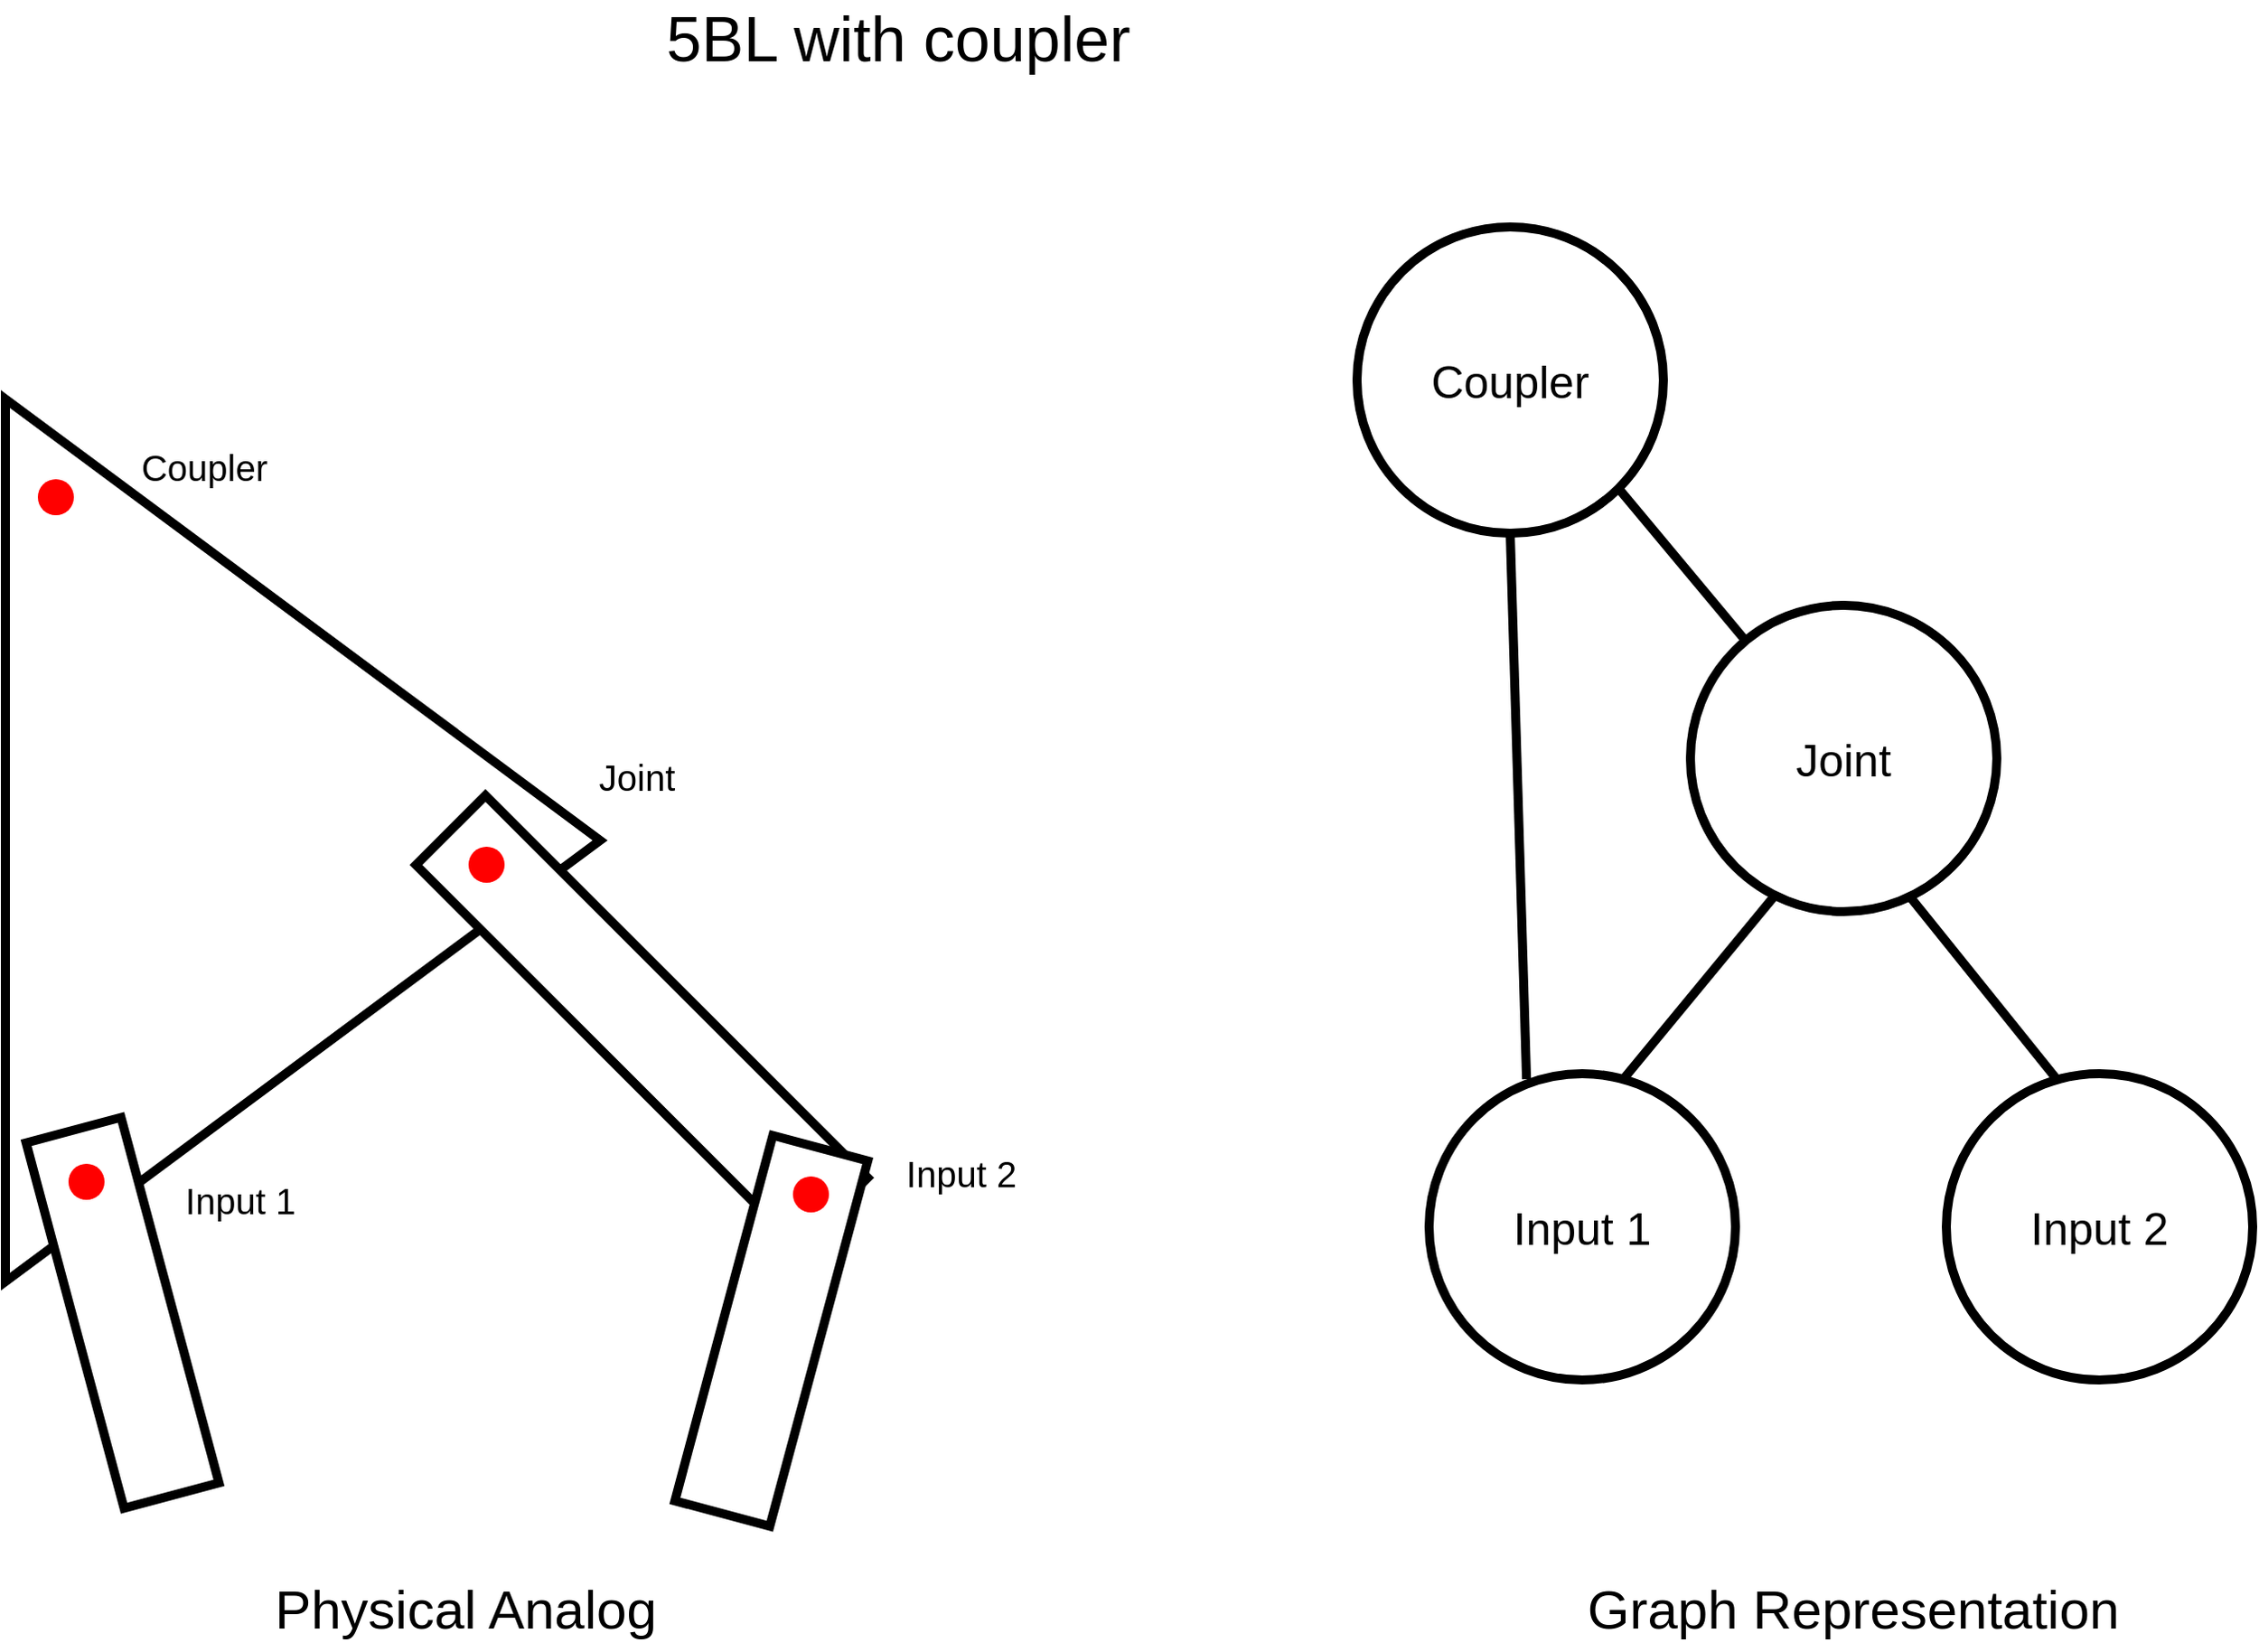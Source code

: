 <mxfile version="16.5.3" type="device"><diagram id="_Fm1dSiAEdp7KqEdWjvl" name="Page-1"><mxGraphModel dx="2523" dy="896" grid="1" gridSize="10" guides="1" tooltips="1" connect="1" arrows="1" fold="1" page="1" pageScale="1" pageWidth="850" pageHeight="1100" math="0" shadow="0"><root><mxCell id="0"/><mxCell id="1" parent="0"/><mxCell id="migQWLlwbbS-f3-GcVuZ-1" value="&lt;span style=&quot;font-size: 25px&quot;&gt;Joint&lt;/span&gt;" style="ellipse;whiteSpace=wrap;html=1;aspect=fixed;strokeWidth=5;" parent="1" vertex="1"><mxGeometry x="475" y="470" width="170" height="170" as="geometry"/></mxCell><mxCell id="migQWLlwbbS-f3-GcVuZ-3" value="&lt;font style=&quot;font-size: 25px&quot;&gt;Input 1&lt;/font&gt;" style="ellipse;whiteSpace=wrap;html=1;aspect=fixed;strokeWidth=5;" parent="1" vertex="1"><mxGeometry x="330" y="730" width="170" height="170" as="geometry"/></mxCell><mxCell id="migQWLlwbbS-f3-GcVuZ-4" value="&lt;font style=&quot;font-size: 25px&quot;&gt;Input 2&lt;/font&gt;" style="ellipse;whiteSpace=wrap;html=1;aspect=fixed;strokeWidth=5;" parent="1" vertex="1"><mxGeometry x="617" y="730" width="170" height="170" as="geometry"/></mxCell><mxCell id="migQWLlwbbS-f3-GcVuZ-5" value="" style="endArrow=none;html=1;rounded=0;fontSize=25;strokeWidth=5;exitX=0.629;exitY=0.024;exitDx=0;exitDy=0;exitPerimeter=0;entryX=0.271;entryY=0.953;entryDx=0;entryDy=0;entryPerimeter=0;" parent="1" source="migQWLlwbbS-f3-GcVuZ-3" target="migQWLlwbbS-f3-GcVuZ-1" edge="1"><mxGeometry width="50" height="50" relative="1" as="geometry"><mxPoint x="439" y="690" as="sourcePoint"/><mxPoint x="509" y="660" as="targetPoint"/></mxGeometry></mxCell><mxCell id="migQWLlwbbS-f3-GcVuZ-6" value="" style="endArrow=none;html=1;rounded=0;fontSize=25;strokeWidth=5;exitX=0.365;exitY=0.024;exitDx=0;exitDy=0;exitPerimeter=0;entryX=0.718;entryY=0.953;entryDx=0;entryDy=0;entryPerimeter=0;" parent="1" source="migQWLlwbbS-f3-GcVuZ-4" target="migQWLlwbbS-f3-GcVuZ-1" edge="1"><mxGeometry width="50" height="50" relative="1" as="geometry"><mxPoint x="679" y="700" as="sourcePoint"/><mxPoint x="619" y="680" as="targetPoint"/></mxGeometry></mxCell><mxCell id="migQWLlwbbS-f3-GcVuZ-7" value="&lt;font style=&quot;font-size: 25px&quot;&gt;Coupler&lt;/font&gt;" style="ellipse;whiteSpace=wrap;html=1;aspect=fixed;strokeWidth=5;" parent="1" vertex="1"><mxGeometry x="290" y="260" width="170" height="170" as="geometry"/></mxCell><mxCell id="migQWLlwbbS-f3-GcVuZ-8" value="" style="endArrow=none;html=1;rounded=0;fontSize=25;strokeWidth=5;exitX=0.318;exitY=0.018;exitDx=0;exitDy=0;exitPerimeter=0;entryX=0.5;entryY=1;entryDx=0;entryDy=0;" parent="1" source="migQWLlwbbS-f3-GcVuZ-3" target="migQWLlwbbS-f3-GcVuZ-7" edge="1"><mxGeometry width="50" height="50" relative="1" as="geometry"><mxPoint x="290.0" y="632.07" as="sourcePoint"/><mxPoint x="374.14" y="530" as="targetPoint"/></mxGeometry></mxCell><mxCell id="migQWLlwbbS-f3-GcVuZ-9" value="" style="endArrow=none;html=1;rounded=0;fontSize=25;strokeWidth=5;entryX=1;entryY=1;entryDx=0;entryDy=0;" parent="1" source="migQWLlwbbS-f3-GcVuZ-1" target="migQWLlwbbS-f3-GcVuZ-7" edge="1"><mxGeometry width="50" height="50" relative="1" as="geometry"><mxPoint x="341.0" y="652.07" as="sourcePoint"/><mxPoint x="425.14" y="550" as="targetPoint"/></mxGeometry></mxCell><mxCell id="hVKXmUSB4kL9hf2QDEB_-1" value="" style="triangle;whiteSpace=wrap;html=1;strokeWidth=5;" vertex="1" parent="1"><mxGeometry x="-460" y="355.46" width="330" height="490" as="geometry"/></mxCell><mxCell id="hVKXmUSB4kL9hf2QDEB_-2" value="" style="rounded=0;whiteSpace=wrap;html=1;strokeWidth=5;rotation=45;" vertex="1" parent="1"><mxGeometry x="-256.82" y="673.64" width="300" height="54.54" as="geometry"/></mxCell><mxCell id="hVKXmUSB4kL9hf2QDEB_-3" value="" style="rounded=0;whiteSpace=wrap;html=1;strokeWidth=5;rotation=75;" vertex="1" parent="1"><mxGeometry x="-500" y="835.46" width="210" height="54.54" as="geometry"/></mxCell><mxCell id="hVKXmUSB4kL9hf2QDEB_-4" value="" style="rounded=0;whiteSpace=wrap;html=1;strokeWidth=5;rotation=-255;" vertex="1" parent="1"><mxGeometry x="-140" y="845.46" width="210" height="54.54" as="geometry"/></mxCell><mxCell id="hVKXmUSB4kL9hf2QDEB_-5" value="&lt;font style=&quot;font-size: 35px&quot;&gt;5BL with coupler&lt;/font&gt;" style="text;html=1;align=center;verticalAlign=middle;resizable=0;points=[];autosize=1;strokeColor=none;fillColor=none;" vertex="1" parent="1"><mxGeometry x="-100" y="140" width="270" height="30" as="geometry"/></mxCell><mxCell id="hVKXmUSB4kL9hf2QDEB_-6" value="&lt;font style=&quot;font-size: 30px&quot;&gt;Physical Analog&lt;/font&gt;" style="text;html=1;align=center;verticalAlign=middle;resizable=0;points=[];autosize=1;strokeColor=none;fillColor=none;fontSize=35;" vertex="1" parent="1"><mxGeometry x="-320" y="1000" width="230" height="50" as="geometry"/></mxCell><mxCell id="hVKXmUSB4kL9hf2QDEB_-7" value="&lt;font style=&quot;font-size: 30px&quot;&gt;Graph Representation&lt;/font&gt;" style="text;html=1;align=center;verticalAlign=middle;resizable=0;points=[];autosize=1;strokeColor=none;fillColor=none;fontSize=35;" vertex="1" parent="1"><mxGeometry x="410" y="1000" width="310" height="50" as="geometry"/></mxCell><mxCell id="hVKXmUSB4kL9hf2QDEB_-8" value="" style="ellipse;whiteSpace=wrap;html=1;aspect=fixed;fontSize=30;strokeWidth=5;strokeColor=none;fillColor=#FF0000;" vertex="1" parent="1"><mxGeometry x="-442" y="400" width="20" height="20" as="geometry"/></mxCell><mxCell id="hVKXmUSB4kL9hf2QDEB_-9" value="" style="ellipse;whiteSpace=wrap;html=1;aspect=fixed;fontSize=30;strokeWidth=5;strokeColor=none;fillColor=#FF0000;" vertex="1" parent="1"><mxGeometry x="-23" y="787" width="20" height="20" as="geometry"/></mxCell><mxCell id="hVKXmUSB4kL9hf2QDEB_-10" value="" style="ellipse;whiteSpace=wrap;html=1;aspect=fixed;fontSize=30;strokeWidth=5;strokeColor=none;fillColor=#FF0000;" vertex="1" parent="1"><mxGeometry x="-203" y="604" width="20" height="20" as="geometry"/></mxCell><mxCell id="hVKXmUSB4kL9hf2QDEB_-11" value="" style="ellipse;whiteSpace=wrap;html=1;aspect=fixed;fontSize=30;strokeWidth=5;strokeColor=none;fillColor=#FF0000;" vertex="1" parent="1"><mxGeometry x="-425" y="780" width="20" height="20" as="geometry"/></mxCell><mxCell id="hVKXmUSB4kL9hf2QDEB_-14" value="&lt;font style=&quot;font-size: 20px&quot;&gt;Coupler&lt;/font&gt;" style="text;html=1;align=center;verticalAlign=middle;resizable=0;points=[];autosize=1;strokeColor=none;fillColor=none;fontSize=30;" vertex="1" parent="1"><mxGeometry x="-395" y="370" width="90" height="40" as="geometry"/></mxCell><mxCell id="hVKXmUSB4kL9hf2QDEB_-15" value="Input 2" style="text;html=1;align=center;verticalAlign=middle;resizable=0;points=[];autosize=1;strokeColor=none;fillColor=none;fontSize=20;" vertex="1" parent="1"><mxGeometry x="30" y="770" width="80" height="30" as="geometry"/></mxCell><mxCell id="hVKXmUSB4kL9hf2QDEB_-16" value="Joint" style="text;html=1;align=center;verticalAlign=middle;resizable=0;points=[];autosize=1;strokeColor=none;fillColor=none;fontSize=20;" vertex="1" parent="1"><mxGeometry x="-140" y="550" width="60" height="30" as="geometry"/></mxCell><mxCell id="hVKXmUSB4kL9hf2QDEB_-17" value="Input 1" style="text;html=1;align=center;verticalAlign=middle;resizable=0;points=[];autosize=1;strokeColor=none;fillColor=none;fontSize=20;" vertex="1" parent="1"><mxGeometry x="-370" y="785" width="80" height="30" as="geometry"/></mxCell></root></mxGraphModel></diagram></mxfile>